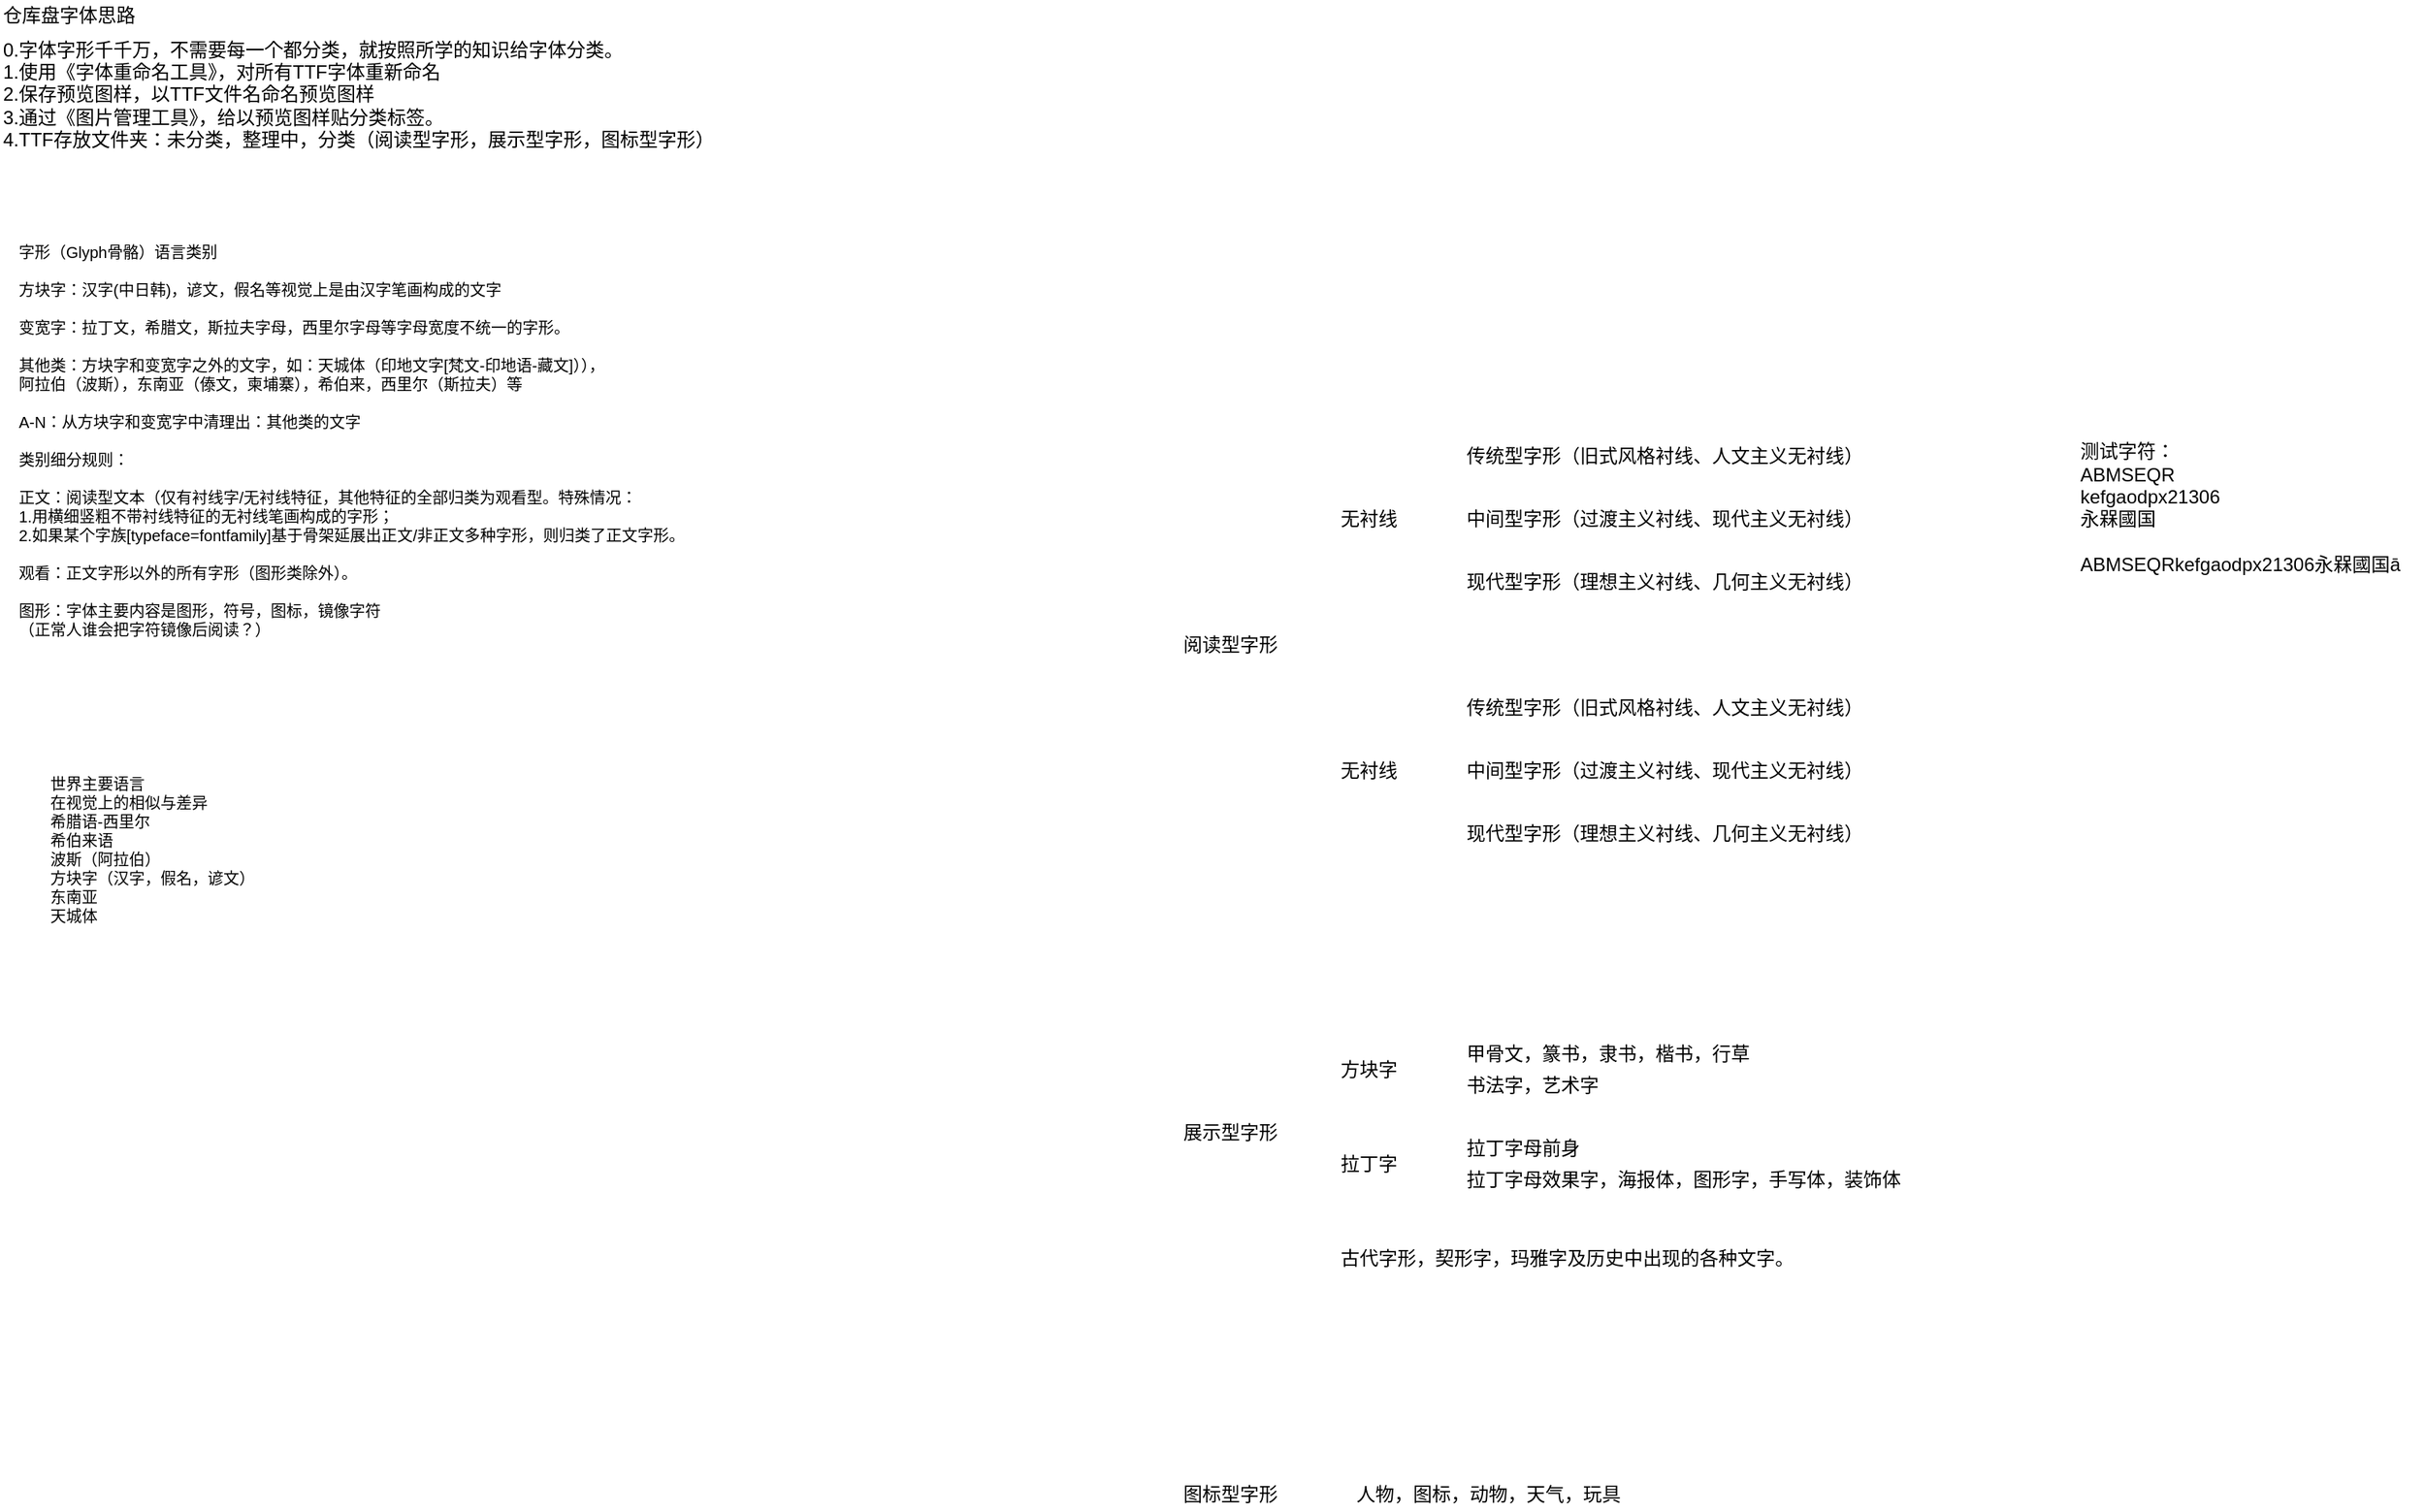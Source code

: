 <mxfile version="16.5.3" type="github">
  <diagram id="KS_B6hF460OYptntkMVr" name="第 1 页">
    <mxGraphModel dx="1354" dy="726" grid="1" gridSize="10" guides="1" tooltips="1" connect="1" arrows="1" fold="1" page="1" pageScale="1" pageWidth="827" pageHeight="1169" math="0" shadow="0">
      <root>
        <mxCell id="0" />
        <mxCell id="1" parent="0" />
        <mxCell id="XAXs40sBKJw4HJyEnmTN-1" value="仓库盘字体思路" style="text;html=1;resizable=0;autosize=1;align=left;verticalAlign=middle;points=[];fillColor=none;strokeColor=none;rounded=0;" parent="1" vertex="1">
          <mxGeometry x="70" y="40" width="100" height="20" as="geometry" />
        </mxCell>
        <mxCell id="XAXs40sBKJw4HJyEnmTN-2" value="0.字体字形千千万，不需要每一个都分类，就按照所学的知识给字体分类。&lt;br&gt;1.使用《字体重命名工具》，对所有TTF字体重新命名&lt;br&gt;2.保存预览图样，以TTF文件名命名预览图样&lt;br&gt;3.通过《图片管理工具》，给以预览图样贴分类标签。&lt;br&gt;4.TTF存放文件夹：未分类，整理中，分类（阅读型字形，展示型字形，图标型字形）" style="text;html=1;resizable=0;autosize=1;align=left;verticalAlign=middle;points=[];fillColor=none;strokeColor=none;rounded=0;" parent="1" vertex="1">
          <mxGeometry x="70" y="60" width="470" height="80" as="geometry" />
        </mxCell>
        <mxCell id="XAXs40sBKJw4HJyEnmTN-3" value="阅读型字形" style="text;html=1;resizable=0;autosize=1;align=left;verticalAlign=middle;points=[];fillColor=none;strokeColor=none;rounded=0;" parent="1" vertex="1">
          <mxGeometry x="820" y="440" width="80" height="20" as="geometry" />
        </mxCell>
        <mxCell id="XAXs40sBKJw4HJyEnmTN-4" value="展示型字形" style="text;html=1;resizable=0;autosize=1;align=left;verticalAlign=middle;points=[];fillColor=none;strokeColor=none;rounded=0;" parent="1" vertex="1">
          <mxGeometry x="820" y="750" width="80" height="20" as="geometry" />
        </mxCell>
        <mxCell id="XAXs40sBKJw4HJyEnmTN-5" value="图标型字形" style="text;html=1;resizable=0;autosize=1;align=left;verticalAlign=middle;points=[];fillColor=none;strokeColor=none;rounded=0;" parent="1" vertex="1">
          <mxGeometry x="820" y="980" width="80" height="20" as="geometry" />
        </mxCell>
        <mxCell id="XAXs40sBKJw4HJyEnmTN-6" value="传统型字形（旧式风格衬线、人文主义无衬线）" style="text;html=1;resizable=0;autosize=1;align=left;verticalAlign=middle;points=[];fillColor=none;strokeColor=none;rounded=0;" parent="1" vertex="1">
          <mxGeometry x="1000" y="480" width="270" height="20" as="geometry" />
        </mxCell>
        <mxCell id="XAXs40sBKJw4HJyEnmTN-7" value="中间型字形（过渡主义衬线、现代主义无衬线）" style="text;html=1;resizable=0;autosize=1;align=left;verticalAlign=middle;points=[];fillColor=none;strokeColor=none;rounded=0;" parent="1" vertex="1">
          <mxGeometry x="1000" y="520" width="270" height="20" as="geometry" />
        </mxCell>
        <mxCell id="XAXs40sBKJw4HJyEnmTN-8" value="现代型字形（理想主义衬线、几何主义无衬线）" style="text;html=1;resizable=0;autosize=1;align=left;verticalAlign=middle;points=[];fillColor=none;strokeColor=none;rounded=0;" parent="1" vertex="1">
          <mxGeometry x="1000" y="560" width="270" height="20" as="geometry" />
        </mxCell>
        <mxCell id="XAXs40sBKJw4HJyEnmTN-9" value="方块字" style="text;html=1;resizable=0;autosize=1;align=left;verticalAlign=middle;points=[];fillColor=none;strokeColor=none;rounded=0;" parent="1" vertex="1">
          <mxGeometry x="920" y="710" width="50" height="20" as="geometry" />
        </mxCell>
        <mxCell id="XAXs40sBKJw4HJyEnmTN-10" value="拉丁字" style="text;html=1;resizable=0;autosize=1;align=left;verticalAlign=middle;points=[];fillColor=none;strokeColor=none;rounded=0;" parent="1" vertex="1">
          <mxGeometry x="920" y="770" width="50" height="20" as="geometry" />
        </mxCell>
        <mxCell id="XAXs40sBKJw4HJyEnmTN-11" value="甲骨文，篆书，隶书，楷书，行草" style="text;html=1;resizable=0;autosize=1;align=left;verticalAlign=middle;points=[];fillColor=none;strokeColor=none;rounded=0;" parent="1" vertex="1">
          <mxGeometry x="1000" y="700" width="200" height="20" as="geometry" />
        </mxCell>
        <mxCell id="XAXs40sBKJw4HJyEnmTN-12" value="书法字，艺术字" style="text;html=1;resizable=0;autosize=1;align=left;verticalAlign=middle;points=[];fillColor=none;strokeColor=none;rounded=0;" parent="1" vertex="1">
          <mxGeometry x="1000" y="720" width="100" height="20" as="geometry" />
        </mxCell>
        <mxCell id="XAXs40sBKJw4HJyEnmTN-13" value="拉丁字母前身" style="text;html=1;resizable=0;autosize=1;align=left;verticalAlign=middle;points=[];fillColor=none;strokeColor=none;rounded=0;" parent="1" vertex="1">
          <mxGeometry x="1000" y="760" width="90" height="20" as="geometry" />
        </mxCell>
        <mxCell id="XAXs40sBKJw4HJyEnmTN-14" value="拉丁字母效果字，海报体，图形字，手写体，装饰体" style="text;html=1;resizable=0;autosize=1;align=left;verticalAlign=middle;points=[];fillColor=none;strokeColor=none;rounded=0;" parent="1" vertex="1">
          <mxGeometry x="1000" y="780" width="290" height="20" as="geometry" />
        </mxCell>
        <mxCell id="XAXs40sBKJw4HJyEnmTN-15" value="古代字形，契形字，玛雅字及历史中出现的各种文字。" style="text;html=1;resizable=0;autosize=1;align=left;verticalAlign=middle;points=[];fillColor=none;strokeColor=none;rounded=0;" parent="1" vertex="1">
          <mxGeometry x="920" y="830" width="300" height="20" as="geometry" />
        </mxCell>
        <mxCell id="XAXs40sBKJw4HJyEnmTN-16" value="人物，图标，动物，天气，玩具" style="text;html=1;resizable=0;autosize=1;align=left;verticalAlign=middle;points=[];fillColor=none;strokeColor=none;rounded=0;" parent="1" vertex="1">
          <mxGeometry x="930" y="980" width="180" height="20" as="geometry" />
        </mxCell>
        <mxCell id="0uFxwlarzG4lLLpgNVjS-12" value="传统型字形（旧式风格衬线、人文主义无衬线）" style="text;html=1;resizable=0;autosize=1;align=left;verticalAlign=middle;points=[];fillColor=none;strokeColor=none;rounded=0;" parent="1" vertex="1">
          <mxGeometry x="1000" y="320" width="270" height="20" as="geometry" />
        </mxCell>
        <mxCell id="0uFxwlarzG4lLLpgNVjS-13" value="中间型字形（过渡主义衬线、现代主义无衬线）" style="text;html=1;resizable=0;autosize=1;align=left;verticalAlign=middle;points=[];fillColor=none;strokeColor=none;rounded=0;" parent="1" vertex="1">
          <mxGeometry x="1000" y="360" width="270" height="20" as="geometry" />
        </mxCell>
        <mxCell id="0uFxwlarzG4lLLpgNVjS-14" value="现代型字形（理想主义衬线、几何主义无衬线）" style="text;html=1;resizable=0;autosize=1;align=left;verticalAlign=middle;points=[];fillColor=none;strokeColor=none;rounded=0;" parent="1" vertex="1">
          <mxGeometry x="1000" y="400" width="270" height="20" as="geometry" />
        </mxCell>
        <mxCell id="0uFxwlarzG4lLLpgNVjS-15" value="无衬线" style="text;html=1;resizable=0;autosize=1;align=left;verticalAlign=middle;points=[];fillColor=none;strokeColor=none;rounded=0;" parent="1" vertex="1">
          <mxGeometry x="920" y="520" width="50" height="20" as="geometry" />
        </mxCell>
        <mxCell id="0uFxwlarzG4lLLpgNVjS-16" value="无衬线" style="text;html=1;resizable=0;autosize=1;align=left;verticalAlign=middle;points=[];fillColor=none;strokeColor=none;rounded=0;" parent="1" vertex="1">
          <mxGeometry x="920" y="360" width="50" height="20" as="geometry" />
        </mxCell>
        <mxCell id="tiln0_PbTTfTzV8_AGm3-1" value="测试字符：&lt;br&gt;&lt;div&gt;ABMSEQR&lt;/div&gt;&lt;div&gt;kefgaodpx21306&lt;/div&gt;&lt;div&gt;永槑國国&lt;/div&gt;&lt;div&gt;&lt;br&gt;&lt;/div&gt;&lt;div&gt;ABMSEQRkefgaodpx21306永槑國国ā&lt;/div&gt;&lt;div&gt;&lt;br&gt;&lt;/div&gt;" style="text;html=1;resizable=0;autosize=1;align=left;verticalAlign=middle;points=[];fillColor=none;strokeColor=none;rounded=0;" vertex="1" parent="1">
          <mxGeometry x="1390" y="320" width="220" height="100" as="geometry" />
        </mxCell>
        <mxCell id="tiln0_PbTTfTzV8_AGm3-4" value="&lt;div style=&quot;font-size: 10px&quot;&gt;&lt;font style=&quot;font-size: 10px&quot;&gt;字形（Glyph骨骼）语言类别&lt;/font&gt;&lt;/div&gt;&lt;div style=&quot;font-size: 10px&quot;&gt;&lt;font style=&quot;font-size: 10px&quot;&gt;&lt;br&gt;&lt;/font&gt;&lt;/div&gt;&lt;div style=&quot;font-size: 10px&quot;&gt;&lt;font style=&quot;font-size: 10px&quot;&gt;方块字：汉字(中日韩)，谚文，假名等视觉上是由汉字笔画构成的文字&lt;/font&gt;&lt;/div&gt;&lt;div style=&quot;font-size: 10px&quot;&gt;&lt;font style=&quot;font-size: 10px&quot;&gt;&lt;br style=&quot;font-size: 10px&quot;&gt;&lt;/font&gt;&lt;/div&gt;&lt;div style=&quot;font-size: 10px&quot;&gt;&lt;font style=&quot;font-size: 10px&quot;&gt;变宽字：拉丁文，希腊文，斯拉夫字母，西里尔字母等字母宽度不统一的字形。&lt;/font&gt;&lt;/div&gt;&lt;div style=&quot;font-size: 10px&quot;&gt;&lt;font style=&quot;font-size: 10px&quot;&gt;&lt;br&gt;&lt;/font&gt;&lt;/div&gt;&lt;div style=&quot;font-size: 10px&quot;&gt;&lt;font style=&quot;font-size: 10px&quot;&gt;其他类：方块字和变宽字之外的文字，如：天城体（印地文字[梵文-印地语-藏文]）），&lt;/font&gt;&lt;/div&gt;&lt;div style=&quot;font-size: 10px&quot;&gt;&lt;font style=&quot;font-size: 10px&quot;&gt;阿拉伯（波斯），东南亚（傣文，柬埔寨），希伯来，西里尔（斯拉夫）等&lt;/font&gt;&lt;/div&gt;&lt;div style=&quot;font-size: 10px&quot;&gt;&lt;font style=&quot;font-size: 10px&quot;&gt;&lt;br style=&quot;font-size: 10px&quot;&gt;&lt;/font&gt;&lt;/div&gt;&lt;div style=&quot;font-size: 10px&quot;&gt;&lt;font style=&quot;font-size: 10px&quot;&gt;A-N：从方块字和变宽字中清理出：其他类的文字&lt;/font&gt;&lt;/div&gt;&lt;div style=&quot;font-size: 10px&quot;&gt;&lt;font style=&quot;font-size: 10px&quot;&gt;&lt;br style=&quot;font-size: 10px&quot;&gt;&lt;/font&gt;&lt;/div&gt;&lt;div style=&quot;font-size: 10px&quot;&gt;&lt;font style=&quot;font-size: 10px&quot;&gt;类别细分规则：&lt;/font&gt;&lt;/div&gt;&lt;div style=&quot;font-size: 10px&quot;&gt;&lt;font style=&quot;font-size: 10px&quot;&gt;&lt;br style=&quot;font-size: 10px&quot;&gt;&lt;/font&gt;&lt;/div&gt;&lt;div style=&quot;font-size: 10px&quot;&gt;&lt;font style=&quot;font-size: 10px&quot;&gt;正文：阅读型文本（仅有衬线字/无衬线特征，其他特征的全部归类为观看型。特殊情况：&lt;/font&gt;&lt;/div&gt;&lt;div style=&quot;font-size: 10px&quot;&gt;&lt;font style=&quot;font-size: 10px&quot;&gt;1.用横细竖粗不带衬线特征的无衬线笔画构成的字形；&lt;/font&gt;&lt;/div&gt;&lt;div style=&quot;font-size: 10px&quot;&gt;&lt;font style=&quot;font-size: 10px&quot;&gt;2.如果某个字族[typeface=fontfamily]基于骨架延展出正文/非正文多种字形，则归类了正文字形。&lt;/font&gt;&lt;/div&gt;&lt;div style=&quot;font-size: 10px&quot;&gt;&lt;font style=&quot;font-size: 10px&quot;&gt;&lt;br style=&quot;font-size: 10px&quot;&gt;&lt;/font&gt;&lt;/div&gt;&lt;div style=&quot;font-size: 10px&quot;&gt;&lt;font style=&quot;font-size: 10px&quot;&gt;观看：正文字形以外的所有字形（图形类除外）。&lt;/font&gt;&lt;/div&gt;&lt;div style=&quot;font-size: 10px&quot;&gt;&lt;font style=&quot;font-size: 10px&quot;&gt;&lt;br style=&quot;font-size: 10px&quot;&gt;&lt;/font&gt;&lt;/div&gt;&lt;div style=&quot;font-size: 10px&quot;&gt;&lt;font style=&quot;font-size: 10px&quot;&gt;图形：字体主要内容是图形，符号，图标，镜像字符&lt;/font&gt;&lt;/div&gt;&lt;div style=&quot;font-size: 10px&quot;&gt;&lt;font style=&quot;font-size: 10px&quot;&gt;（正常人谁会把字符镜像后阅读？）&lt;/font&gt;&lt;/div&gt;" style="text;html=1;resizable=0;autosize=1;align=left;verticalAlign=middle;points=[];fillColor=none;strokeColor=none;rounded=0;fontSize=10;" vertex="1" parent="1">
          <mxGeometry x="80" y="190" width="520" height="260" as="geometry" />
        </mxCell>
        <mxCell id="tiln0_PbTTfTzV8_AGm3-8" value="&lt;div style=&quot;font-size: 10px&quot;&gt;世界主要语言&lt;/div&gt;&lt;div style=&quot;font-size: 10px&quot;&gt;在视觉上的相似与差异&lt;/div&gt;&lt;div style=&quot;font-size: 10px&quot;&gt;希腊语-西里尔&lt;/div&gt;&lt;div style=&quot;font-size: 10px&quot;&gt;希伯来语&lt;/div&gt;&lt;div style=&quot;font-size: 10px&quot;&gt;波斯（阿拉伯&lt;span&gt;）&lt;/span&gt;&lt;/div&gt;&lt;div style=&quot;font-size: 10px&quot;&gt;&lt;span&gt;方块字（汉字，假名，谚文）&lt;/span&gt;&lt;/div&gt;&lt;div style=&quot;font-size: 10px&quot;&gt;&lt;span&gt;东南亚&lt;/span&gt;&lt;/div&gt;&lt;div style=&quot;font-size: 10px&quot;&gt;&lt;span&gt;天城体&lt;/span&gt;&lt;/div&gt;" style="text;html=1;resizable=0;autosize=1;align=left;verticalAlign=middle;points=[];fillColor=none;strokeColor=none;rounded=0;fontSize=10;" vertex="1" parent="1">
          <mxGeometry x="100" y="530" width="170" height="100" as="geometry" />
        </mxCell>
      </root>
    </mxGraphModel>
  </diagram>
</mxfile>

